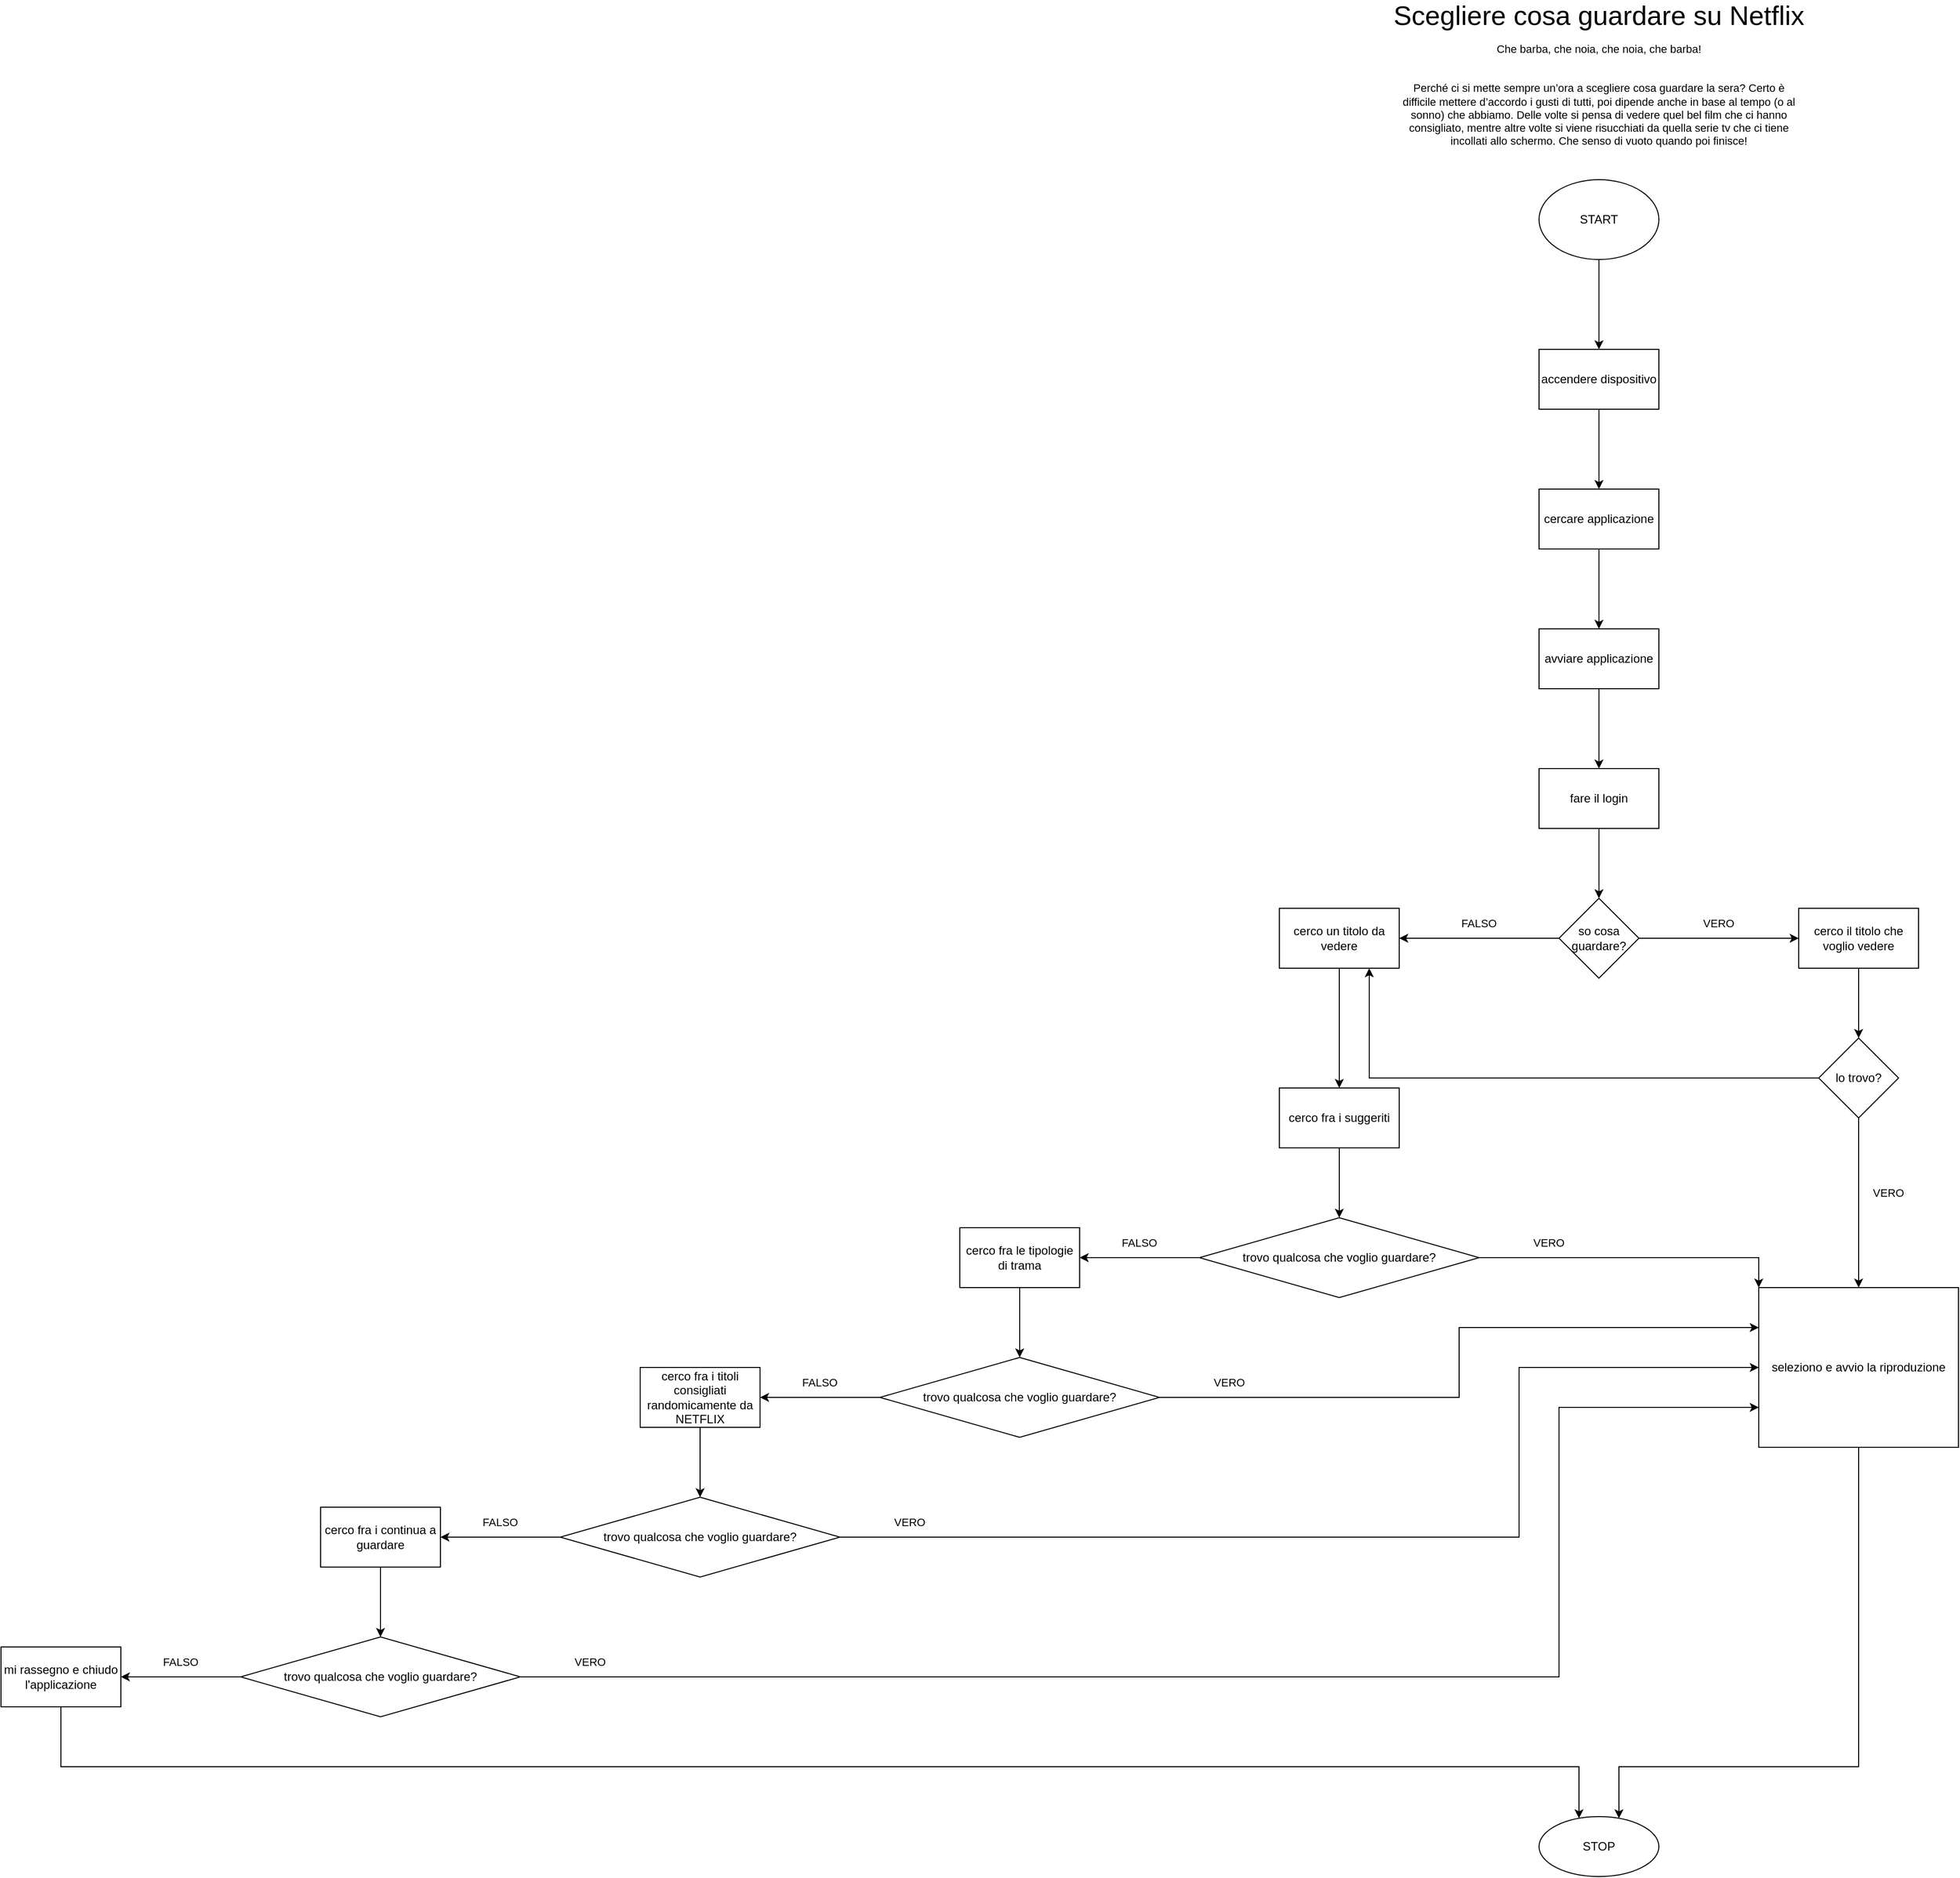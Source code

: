 <mxfile version="20.3.0" type="device"><diagram id="_0oWt_uMRG5_S88tIRhi" name="Pagina-1"><mxGraphModel dx="2022" dy="913" grid="1" gridSize="10" guides="1" tooltips="1" connect="1" arrows="1" fold="1" page="0" pageScale="1" pageWidth="827" pageHeight="1169" math="0" shadow="0"><root><mxCell id="0"/><mxCell id="1" parent="0"/><mxCell id="wLxJFTPutf52AwSbj3E5-3" value="" style="edgeStyle=orthogonalEdgeStyle;rounded=0;orthogonalLoop=1;jettySize=auto;html=1;" edge="1" parent="1" source="wLxJFTPutf52AwSbj3E5-1" target="wLxJFTPutf52AwSbj3E5-2"><mxGeometry relative="1" as="geometry"/></mxCell><mxCell id="wLxJFTPutf52AwSbj3E5-1" value="START" style="ellipse;whiteSpace=wrap;html=1;" vertex="1" parent="1"><mxGeometry x="340" y="10" width="120" height="80" as="geometry"/></mxCell><mxCell id="wLxJFTPutf52AwSbj3E5-5" value="" style="edgeStyle=orthogonalEdgeStyle;rounded=0;orthogonalLoop=1;jettySize=auto;html=1;" edge="1" parent="1" source="wLxJFTPutf52AwSbj3E5-2" target="wLxJFTPutf52AwSbj3E5-4"><mxGeometry relative="1" as="geometry"/></mxCell><mxCell id="wLxJFTPutf52AwSbj3E5-2" value="accendere dispositivo" style="whiteSpace=wrap;html=1;" vertex="1" parent="1"><mxGeometry x="340" y="180" width="120" height="60" as="geometry"/></mxCell><mxCell id="wLxJFTPutf52AwSbj3E5-9" value="" style="edgeStyle=orthogonalEdgeStyle;rounded=0;orthogonalLoop=1;jettySize=auto;html=1;fontSize=11;" edge="1" parent="1" source="wLxJFTPutf52AwSbj3E5-4" target="wLxJFTPutf52AwSbj3E5-8"><mxGeometry relative="1" as="geometry"/></mxCell><mxCell id="wLxJFTPutf52AwSbj3E5-4" value="cercare applicazione" style="whiteSpace=wrap;html=1;" vertex="1" parent="1"><mxGeometry x="340" y="320" width="120" height="60" as="geometry"/></mxCell><mxCell id="wLxJFTPutf52AwSbj3E5-6" value="Scegliere cosa guardare su Netflix" style="text;html=1;strokeColor=none;fillColor=none;spacing=5;spacingTop=-20;whiteSpace=wrap;overflow=hidden;rounded=0;fontSize=27;align=center;" vertex="1" parent="1"><mxGeometry x="40" y="-160" width="720" height="120" as="geometry"/></mxCell><mxCell id="wLxJFTPutf52AwSbj3E5-7" value="Che barba, che noia, che noia, che barba!&#10;&#10;&#10;Perché ci si mette sempre un’ora a scegliere cosa guardare la sera? Certo è difficile mettere d’accordo i gusti di tutti, poi dipende anche in base al tempo (o al sonno) che abbiamo. Delle volte si pensa di vedere quel bel film che ci hanno consigliato, mentre altre volte si viene risucchiati da quella serie tv che ci tiene incollati allo schermo. Che senso di vuoto quando poi finisce!" style="text;html=1;strokeColor=none;fillColor=none;align=center;verticalAlign=middle;whiteSpace=wrap;rounded=0;fontSize=11;" vertex="1" parent="1"><mxGeometry x="200" y="-120" width="400" height="90" as="geometry"/></mxCell><mxCell id="wLxJFTPutf52AwSbj3E5-11" value="" style="edgeStyle=orthogonalEdgeStyle;rounded=0;orthogonalLoop=1;jettySize=auto;html=1;fontSize=11;" edge="1" parent="1" source="wLxJFTPutf52AwSbj3E5-8" target="wLxJFTPutf52AwSbj3E5-10"><mxGeometry relative="1" as="geometry"/></mxCell><mxCell id="wLxJFTPutf52AwSbj3E5-8" value="avviare applicazione" style="whiteSpace=wrap;html=1;" vertex="1" parent="1"><mxGeometry x="340" y="460" width="120" height="60" as="geometry"/></mxCell><mxCell id="wLxJFTPutf52AwSbj3E5-13" value="" style="edgeStyle=orthogonalEdgeStyle;rounded=0;orthogonalLoop=1;jettySize=auto;html=1;fontSize=11;" edge="1" parent="1" source="wLxJFTPutf52AwSbj3E5-10" target="wLxJFTPutf52AwSbj3E5-12"><mxGeometry relative="1" as="geometry"/></mxCell><mxCell id="wLxJFTPutf52AwSbj3E5-10" value="fare il login" style="whiteSpace=wrap;html=1;" vertex="1" parent="1"><mxGeometry x="340" y="600" width="120" height="60" as="geometry"/></mxCell><mxCell id="wLxJFTPutf52AwSbj3E5-15" value="" style="edgeStyle=orthogonalEdgeStyle;rounded=0;orthogonalLoop=1;jettySize=auto;html=1;fontSize=11;" edge="1" parent="1" source="wLxJFTPutf52AwSbj3E5-12" target="wLxJFTPutf52AwSbj3E5-14"><mxGeometry relative="1" as="geometry"/></mxCell><mxCell id="wLxJFTPutf52AwSbj3E5-17" value="" style="edgeStyle=orthogonalEdgeStyle;rounded=0;orthogonalLoop=1;jettySize=auto;html=1;fontSize=11;" edge="1" parent="1" source="wLxJFTPutf52AwSbj3E5-12" target="wLxJFTPutf52AwSbj3E5-16"><mxGeometry relative="1" as="geometry"/></mxCell><mxCell id="wLxJFTPutf52AwSbj3E5-12" value="so cosa guardare?" style="rhombus;whiteSpace=wrap;html=1;" vertex="1" parent="1"><mxGeometry x="360" y="730" width="80" height="80" as="geometry"/></mxCell><mxCell id="wLxJFTPutf52AwSbj3E5-19" value="" style="edgeStyle=orthogonalEdgeStyle;rounded=0;orthogonalLoop=1;jettySize=auto;html=1;fontSize=11;" edge="1" parent="1" source="wLxJFTPutf52AwSbj3E5-14" target="wLxJFTPutf52AwSbj3E5-18"><mxGeometry relative="1" as="geometry"><Array as="points"><mxPoint x="680" y="910"/></Array></mxGeometry></mxCell><mxCell id="wLxJFTPutf52AwSbj3E5-14" value="cerco il titolo che voglio vedere" style="whiteSpace=wrap;html=1;" vertex="1" parent="1"><mxGeometry x="600" y="740" width="120" height="60" as="geometry"/></mxCell><mxCell id="wLxJFTPutf52AwSbj3E5-25" value="" style="edgeStyle=orthogonalEdgeStyle;rounded=0;orthogonalLoop=1;jettySize=auto;html=1;fontSize=11;" edge="1" parent="1" source="wLxJFTPutf52AwSbj3E5-16" target="wLxJFTPutf52AwSbj3E5-24"><mxGeometry relative="1" as="geometry"/></mxCell><mxCell id="wLxJFTPutf52AwSbj3E5-16" value="cerco un titolo da vedere" style="whiteSpace=wrap;html=1;" vertex="1" parent="1"><mxGeometry x="80" y="740" width="120" height="60" as="geometry"/></mxCell><mxCell id="wLxJFTPutf52AwSbj3E5-21" value="" style="edgeStyle=orthogonalEdgeStyle;rounded=0;orthogonalLoop=1;jettySize=auto;html=1;fontSize=11;" edge="1" parent="1" source="wLxJFTPutf52AwSbj3E5-18" target="wLxJFTPutf52AwSbj3E5-20"><mxGeometry relative="1" as="geometry"/></mxCell><mxCell id="wLxJFTPutf52AwSbj3E5-23" value="" style="edgeStyle=orthogonalEdgeStyle;rounded=0;orthogonalLoop=1;jettySize=auto;html=1;fontSize=11;entryX=0.75;entryY=1;entryDx=0;entryDy=0;" edge="1" parent="1" source="wLxJFTPutf52AwSbj3E5-18" target="wLxJFTPutf52AwSbj3E5-16"><mxGeometry relative="1" as="geometry"><mxPoint x="560" y="910" as="targetPoint"/></mxGeometry></mxCell><mxCell id="wLxJFTPutf52AwSbj3E5-18" value="lo trovo?" style="rhombus;whiteSpace=wrap;html=1;" vertex="1" parent="1"><mxGeometry x="620" y="870" width="80" height="80" as="geometry"/></mxCell><mxCell id="wLxJFTPutf52AwSbj3E5-59" style="edgeStyle=orthogonalEdgeStyle;rounded=0;orthogonalLoop=1;jettySize=auto;html=1;exitX=0.5;exitY=1;exitDx=0;exitDy=0;fontSize=11;" edge="1" parent="1" source="wLxJFTPutf52AwSbj3E5-20" target="wLxJFTPutf52AwSbj3E5-51"><mxGeometry relative="1" as="geometry"><Array as="points"><mxPoint x="660" y="1600"/><mxPoint x="420" y="1600"/></Array></mxGeometry></mxCell><mxCell id="wLxJFTPutf52AwSbj3E5-20" value="seleziono e avvio la riproduzione" style="whiteSpace=wrap;html=1;" vertex="1" parent="1"><mxGeometry x="560" y="1120" width="200" height="160" as="geometry"/></mxCell><mxCell id="wLxJFTPutf52AwSbj3E5-27" value="" style="edgeStyle=orthogonalEdgeStyle;rounded=0;orthogonalLoop=1;jettySize=auto;html=1;fontSize=11;" edge="1" parent="1" source="wLxJFTPutf52AwSbj3E5-24" target="wLxJFTPutf52AwSbj3E5-26"><mxGeometry relative="1" as="geometry"/></mxCell><mxCell id="wLxJFTPutf52AwSbj3E5-24" value="cerco fra i suggeriti" style="whiteSpace=wrap;html=1;" vertex="1" parent="1"><mxGeometry x="80" y="920" width="120" height="60" as="geometry"/></mxCell><mxCell id="wLxJFTPutf52AwSbj3E5-32" value="" style="edgeStyle=orthogonalEdgeStyle;rounded=0;orthogonalLoop=1;jettySize=auto;html=1;fontSize=11;" edge="1" parent="1" source="wLxJFTPutf52AwSbj3E5-26" target="wLxJFTPutf52AwSbj3E5-31"><mxGeometry relative="1" as="geometry"/></mxCell><mxCell id="wLxJFTPutf52AwSbj3E5-53" style="edgeStyle=orthogonalEdgeStyle;rounded=0;orthogonalLoop=1;jettySize=auto;html=1;exitX=1;exitY=0.5;exitDx=0;exitDy=0;entryX=0;entryY=0;entryDx=0;entryDy=0;fontSize=11;" edge="1" parent="1" source="wLxJFTPutf52AwSbj3E5-26" target="wLxJFTPutf52AwSbj3E5-20"><mxGeometry relative="1" as="geometry"/></mxCell><mxCell id="wLxJFTPutf52AwSbj3E5-26" value="trovo qualcosa che voglio guardare?" style="rhombus;whiteSpace=wrap;html=1;" vertex="1" parent="1"><mxGeometry y="1050" width="280" height="80" as="geometry"/></mxCell><mxCell id="wLxJFTPutf52AwSbj3E5-34" value="" style="edgeStyle=orthogonalEdgeStyle;rounded=0;orthogonalLoop=1;jettySize=auto;html=1;fontSize=11;entryX=0.5;entryY=0;entryDx=0;entryDy=0;" edge="1" parent="1" source="wLxJFTPutf52AwSbj3E5-31" target="wLxJFTPutf52AwSbj3E5-35"><mxGeometry relative="1" as="geometry"><mxPoint x="-140" y="1190" as="targetPoint"/></mxGeometry></mxCell><mxCell id="wLxJFTPutf52AwSbj3E5-31" value="cerco fra le tipologie di trama" style="whiteSpace=wrap;html=1;" vertex="1" parent="1"><mxGeometry x="-240" y="1060" width="120" height="60" as="geometry"/></mxCell><mxCell id="wLxJFTPutf52AwSbj3E5-38" value="" style="edgeStyle=orthogonalEdgeStyle;rounded=0;orthogonalLoop=1;jettySize=auto;html=1;fontSize=11;" edge="1" parent="1" source="wLxJFTPutf52AwSbj3E5-35" target="wLxJFTPutf52AwSbj3E5-37"><mxGeometry relative="1" as="geometry"/></mxCell><mxCell id="wLxJFTPutf52AwSbj3E5-54" style="edgeStyle=orthogonalEdgeStyle;rounded=0;orthogonalLoop=1;jettySize=auto;html=1;exitX=1;exitY=0.5;exitDx=0;exitDy=0;entryX=0;entryY=0.25;entryDx=0;entryDy=0;fontSize=11;" edge="1" parent="1" source="wLxJFTPutf52AwSbj3E5-35" target="wLxJFTPutf52AwSbj3E5-20"><mxGeometry relative="1" as="geometry"/></mxCell><mxCell id="wLxJFTPutf52AwSbj3E5-35" value="trovo qualcosa che voglio guardare?" style="rhombus;whiteSpace=wrap;html=1;" vertex="1" parent="1"><mxGeometry x="-320" y="1190" width="280" height="80" as="geometry"/></mxCell><mxCell id="wLxJFTPutf52AwSbj3E5-64" style="edgeStyle=orthogonalEdgeStyle;rounded=0;orthogonalLoop=1;jettySize=auto;html=1;entryX=0.5;entryY=0;entryDx=0;entryDy=0;fontSize=11;" edge="1" parent="1" source="wLxJFTPutf52AwSbj3E5-37" target="wLxJFTPutf52AwSbj3E5-41"><mxGeometry relative="1" as="geometry"/></mxCell><mxCell id="wLxJFTPutf52AwSbj3E5-37" value="cerco fra i titoli consigliati randomicamente da NETFLIX" style="whiteSpace=wrap;html=1;" vertex="1" parent="1"><mxGeometry x="-560" y="1200" width="120" height="60" as="geometry"/></mxCell><mxCell id="wLxJFTPutf52AwSbj3E5-44" value="" style="edgeStyle=orthogonalEdgeStyle;rounded=0;orthogonalLoop=1;jettySize=auto;html=1;fontSize=11;" edge="1" parent="1" source="wLxJFTPutf52AwSbj3E5-41" target="wLxJFTPutf52AwSbj3E5-43"><mxGeometry relative="1" as="geometry"/></mxCell><mxCell id="wLxJFTPutf52AwSbj3E5-55" style="edgeStyle=orthogonalEdgeStyle;rounded=0;orthogonalLoop=1;jettySize=auto;html=1;exitX=1;exitY=0.5;exitDx=0;exitDy=0;entryX=0;entryY=0.5;entryDx=0;entryDy=0;fontSize=11;" edge="1" parent="1" source="wLxJFTPutf52AwSbj3E5-41" target="wLxJFTPutf52AwSbj3E5-20"><mxGeometry relative="1" as="geometry"><Array as="points"><mxPoint x="320" y="1370"/><mxPoint x="320" y="1200"/></Array></mxGeometry></mxCell><mxCell id="wLxJFTPutf52AwSbj3E5-41" value="trovo qualcosa che voglio guardare?" style="rhombus;whiteSpace=wrap;html=1;" vertex="1" parent="1"><mxGeometry x="-640" y="1330" width="280" height="80" as="geometry"/></mxCell><mxCell id="wLxJFTPutf52AwSbj3E5-65" style="edgeStyle=orthogonalEdgeStyle;rounded=0;orthogonalLoop=1;jettySize=auto;html=1;exitX=0.5;exitY=1;exitDx=0;exitDy=0;entryX=0.5;entryY=0;entryDx=0;entryDy=0;fontSize=11;" edge="1" parent="1" source="wLxJFTPutf52AwSbj3E5-43" target="wLxJFTPutf52AwSbj3E5-47"><mxGeometry relative="1" as="geometry"/></mxCell><mxCell id="wLxJFTPutf52AwSbj3E5-43" value="cerco fra i continua a guardare" style="whiteSpace=wrap;html=1;" vertex="1" parent="1"><mxGeometry x="-880" y="1340" width="120" height="60" as="geometry"/></mxCell><mxCell id="wLxJFTPutf52AwSbj3E5-50" value="" style="edgeStyle=orthogonalEdgeStyle;rounded=0;orthogonalLoop=1;jettySize=auto;html=1;fontSize=11;" edge="1" parent="1" source="wLxJFTPutf52AwSbj3E5-47" target="wLxJFTPutf52AwSbj3E5-49"><mxGeometry relative="1" as="geometry"/></mxCell><mxCell id="wLxJFTPutf52AwSbj3E5-57" style="edgeStyle=orthogonalEdgeStyle;rounded=0;orthogonalLoop=1;jettySize=auto;html=1;exitX=1;exitY=0.5;exitDx=0;exitDy=0;entryX=0;entryY=0.75;entryDx=0;entryDy=0;fontSize=11;" edge="1" parent="1" source="wLxJFTPutf52AwSbj3E5-47" target="wLxJFTPutf52AwSbj3E5-20"><mxGeometry relative="1" as="geometry"><Array as="points"><mxPoint x="360" y="1510"/><mxPoint x="360" y="1240"/></Array></mxGeometry></mxCell><mxCell id="wLxJFTPutf52AwSbj3E5-47" value="trovo qualcosa che voglio guardare?" style="rhombus;whiteSpace=wrap;html=1;" vertex="1" parent="1"><mxGeometry x="-960" y="1470" width="280" height="80" as="geometry"/></mxCell><mxCell id="wLxJFTPutf52AwSbj3E5-58" style="edgeStyle=orthogonalEdgeStyle;rounded=0;orthogonalLoop=1;jettySize=auto;html=1;exitX=0.5;exitY=1;exitDx=0;exitDy=0;fontSize=11;" edge="1" parent="1" source="wLxJFTPutf52AwSbj3E5-49" target="wLxJFTPutf52AwSbj3E5-51"><mxGeometry relative="1" as="geometry"><Array as="points"><mxPoint x="-1140" y="1600"/><mxPoint x="380" y="1600"/></Array></mxGeometry></mxCell><mxCell id="wLxJFTPutf52AwSbj3E5-49" value="mi rassegno e chiudo l'applicazione" style="whiteSpace=wrap;html=1;" vertex="1" parent="1"><mxGeometry x="-1200" y="1480" width="120" height="60" as="geometry"/></mxCell><mxCell id="wLxJFTPutf52AwSbj3E5-51" value="STOP" style="ellipse;whiteSpace=wrap;html=1;" vertex="1" parent="1"><mxGeometry x="340" y="1650" width="120" height="60" as="geometry"/></mxCell><mxCell id="wLxJFTPutf52AwSbj3E5-60" value="VERO" style="text;html=1;strokeColor=none;fillColor=none;align=center;verticalAlign=middle;whiteSpace=wrap;rounded=0;fontSize=11;" vertex="1" parent="1"><mxGeometry x="490" y="740" width="60" height="30" as="geometry"/></mxCell><mxCell id="wLxJFTPutf52AwSbj3E5-61" value="VERO" style="text;html=1;strokeColor=none;fillColor=none;align=center;verticalAlign=middle;whiteSpace=wrap;rounded=0;fontSize=11;" vertex="1" parent="1"><mxGeometry x="660" y="1010" width="60" height="30" as="geometry"/></mxCell><mxCell id="wLxJFTPutf52AwSbj3E5-62" value="VERO" style="text;html=1;strokeColor=none;fillColor=none;align=center;verticalAlign=middle;whiteSpace=wrap;rounded=0;fontSize=11;" vertex="1" parent="1"><mxGeometry x="320" y="1060" width="60" height="30" as="geometry"/></mxCell><mxCell id="wLxJFTPutf52AwSbj3E5-63" value="VERO" style="text;html=1;strokeColor=none;fillColor=none;align=center;verticalAlign=middle;whiteSpace=wrap;rounded=0;fontSize=11;" vertex="1" parent="1"><mxGeometry y="1200" width="60" height="30" as="geometry"/></mxCell><mxCell id="wLxJFTPutf52AwSbj3E5-66" value="VERO" style="text;html=1;strokeColor=none;fillColor=none;align=center;verticalAlign=middle;whiteSpace=wrap;rounded=0;fontSize=11;" vertex="1" parent="1"><mxGeometry x="-320" y="1340" width="60" height="30" as="geometry"/></mxCell><mxCell id="wLxJFTPutf52AwSbj3E5-67" value="VERO" style="text;html=1;strokeColor=none;fillColor=none;align=center;verticalAlign=middle;whiteSpace=wrap;rounded=0;fontSize=11;" vertex="1" parent="1"><mxGeometry x="-640" y="1480" width="60" height="30" as="geometry"/></mxCell><mxCell id="wLxJFTPutf52AwSbj3E5-68" value="FALSO" style="text;html=1;strokeColor=none;fillColor=none;align=center;verticalAlign=middle;whiteSpace=wrap;rounded=0;fontSize=11;" vertex="1" parent="1"><mxGeometry x="250" y="740" width="60" height="30" as="geometry"/></mxCell><mxCell id="wLxJFTPutf52AwSbj3E5-69" value="FALSO" style="text;html=1;strokeColor=none;fillColor=none;align=center;verticalAlign=middle;whiteSpace=wrap;rounded=0;fontSize=11;" vertex="1" parent="1"><mxGeometry x="-90" y="1060" width="60" height="30" as="geometry"/></mxCell><mxCell id="wLxJFTPutf52AwSbj3E5-70" value="FALSO" style="text;html=1;strokeColor=none;fillColor=none;align=center;verticalAlign=middle;whiteSpace=wrap;rounded=0;fontSize=11;" vertex="1" parent="1"><mxGeometry x="-410" y="1200" width="60" height="30" as="geometry"/></mxCell><mxCell id="wLxJFTPutf52AwSbj3E5-71" value="FALSO" style="text;html=1;strokeColor=none;fillColor=none;align=center;verticalAlign=middle;whiteSpace=wrap;rounded=0;fontSize=11;" vertex="1" parent="1"><mxGeometry x="-730" y="1340" width="60" height="30" as="geometry"/></mxCell><mxCell id="wLxJFTPutf52AwSbj3E5-72" value="FALSO" style="text;html=1;strokeColor=none;fillColor=none;align=center;verticalAlign=middle;whiteSpace=wrap;rounded=0;fontSize=11;" vertex="1" parent="1"><mxGeometry x="-1050" y="1480" width="60" height="30" as="geometry"/></mxCell></root></mxGraphModel></diagram></mxfile>